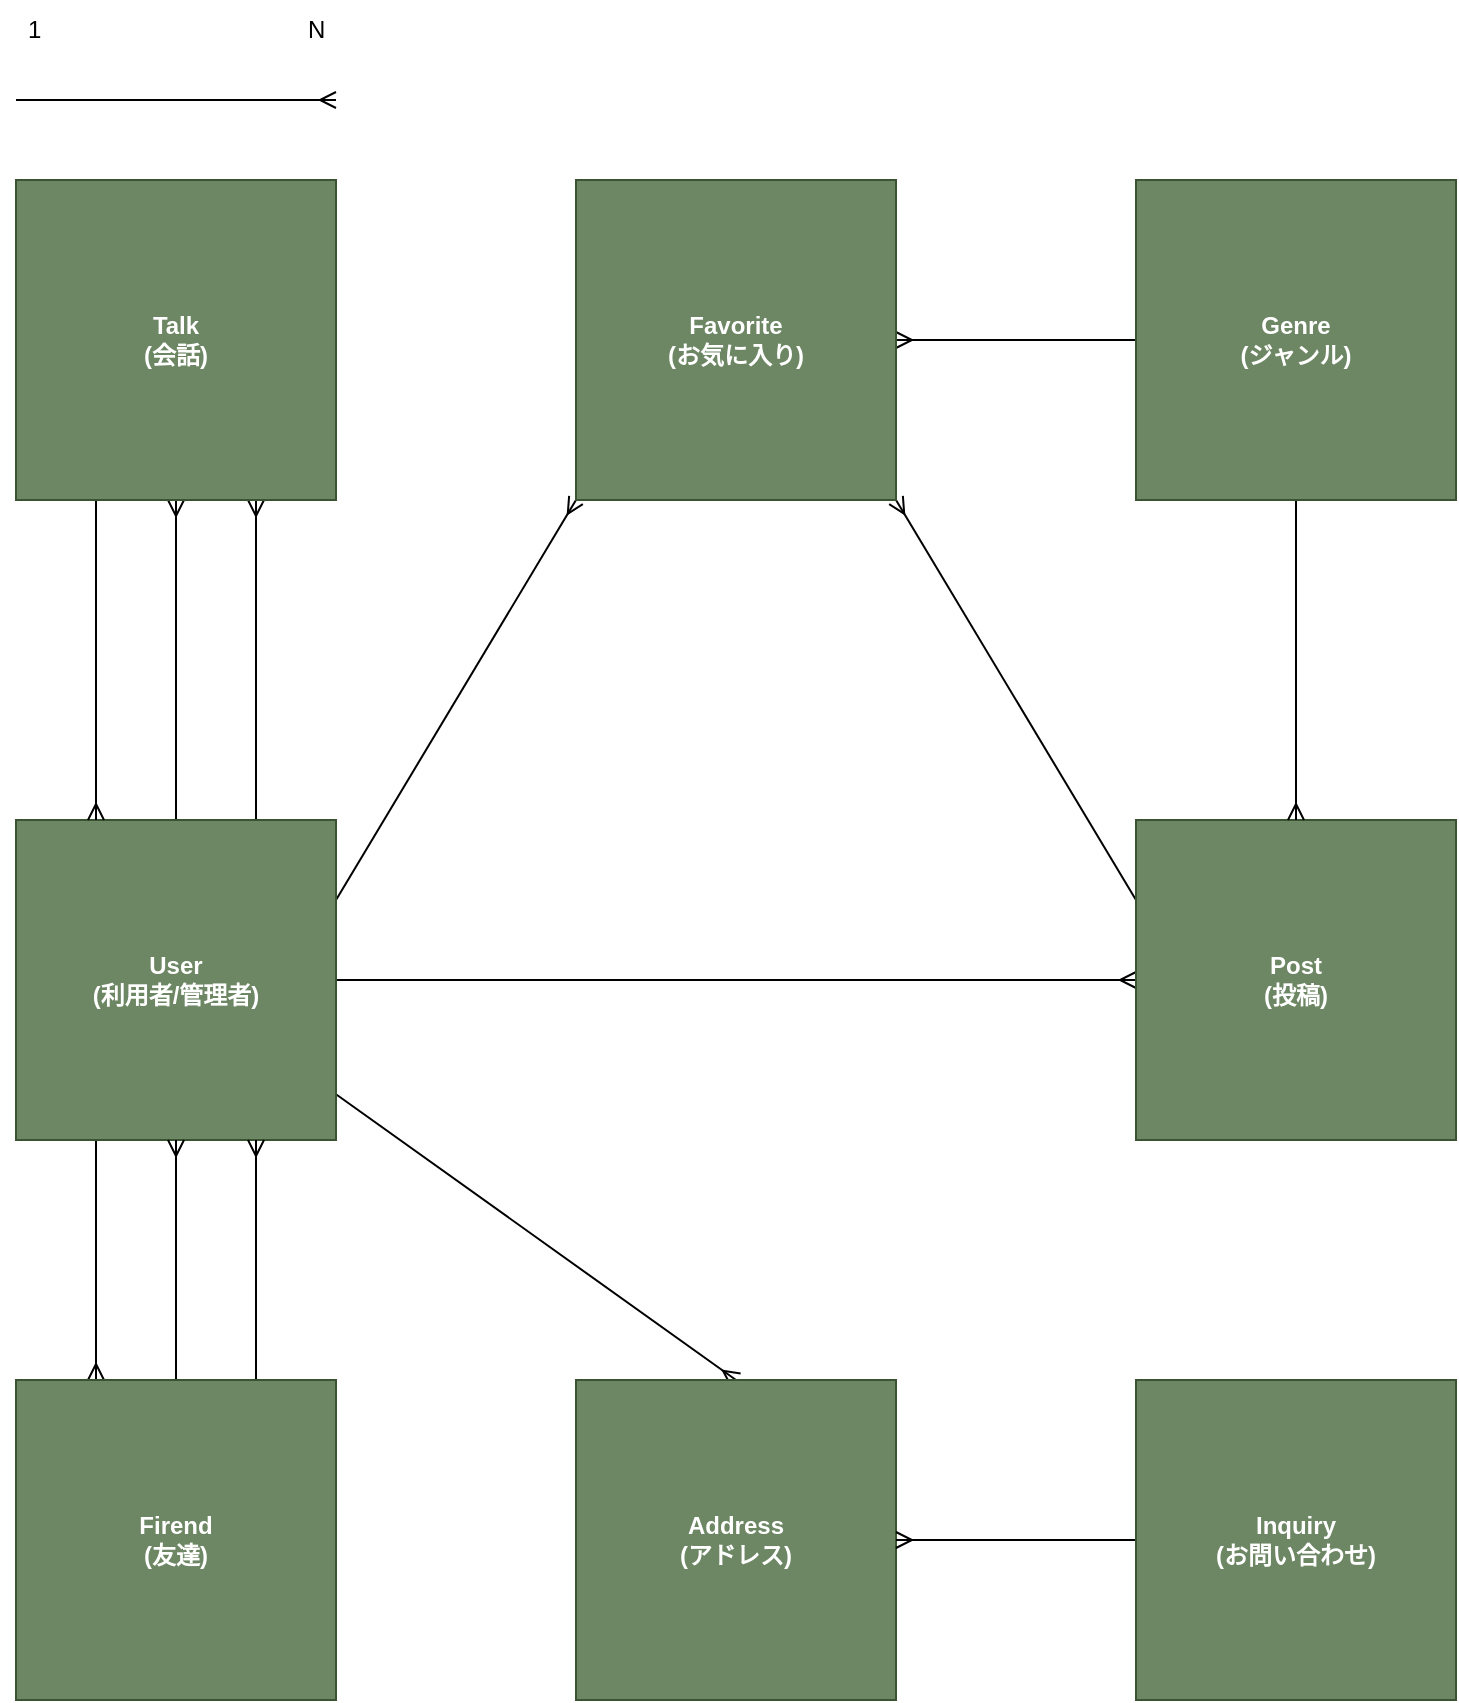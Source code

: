 <mxfile>
    <diagram id="HFd4Itmy1kN9IeVXILIJ" name="ER図">
        <mxGraphModel dx="1083" dy="1078" grid="1" gridSize="10" guides="1" tooltips="1" connect="1" arrows="1" fold="1" page="1" pageScale="1" pageWidth="827" pageHeight="1169" math="0" shadow="0">
            <root>
                <mxCell id="0"/>
                <mxCell id="1" parent="0"/>
                <mxCell id="24" style="edgeStyle=none;html=1;exitX=1;exitY=0.25;exitDx=0;exitDy=0;entryX=0;entryY=1;entryDx=0;entryDy=0;endArrow=ERmany;endFill=0;" edge="1" parent="1" source="2" target="19">
                    <mxGeometry relative="1" as="geometry"/>
                </mxCell>
                <mxCell id="25" style="edgeStyle=none;html=1;entryX=0;entryY=0.5;entryDx=0;entryDy=0;endArrow=ERmany;endFill=0;" edge="1" parent="1" source="2" target="17">
                    <mxGeometry relative="1" as="geometry"/>
                </mxCell>
                <mxCell id="369" style="edgeStyle=none;html=1;entryX=0.5;entryY=0;entryDx=0;entryDy=0;endArrow=ERmany;endFill=0;" edge="1" parent="1" source="2" target="366">
                    <mxGeometry relative="1" as="geometry"/>
                </mxCell>
                <mxCell id="373" style="edgeStyle=none;html=1;exitX=0.75;exitY=0;exitDx=0;exitDy=0;entryX=0.75;entryY=1;entryDx=0;entryDy=0;endArrow=ERmany;endFill=0;" edge="1" parent="1" source="2" target="372">
                    <mxGeometry relative="1" as="geometry"/>
                </mxCell>
                <mxCell id="377" style="edgeStyle=none;html=1;exitX=0.25;exitY=1;exitDx=0;exitDy=0;entryX=0.25;entryY=0;entryDx=0;entryDy=0;endArrow=ERmany;endFill=0;" edge="1" parent="1" source="2" target="375">
                    <mxGeometry relative="1" as="geometry"/>
                </mxCell>
                <mxCell id="378" style="edgeStyle=none;html=1;entryX=0.5;entryY=1;entryDx=0;entryDy=0;endArrow=ERmany;endFill=0;" edge="1" parent="1" source="2" target="372">
                    <mxGeometry relative="1" as="geometry"/>
                </mxCell>
                <mxCell id="2" value="User&lt;br&gt;(利用者/管理者)" style="whiteSpace=wrap;html=1;aspect=fixed;fillColor=#6d8764;fontColor=#ffffff;strokeColor=#3A5431;fontStyle=1" vertex="1" parent="1">
                    <mxGeometry x="80" y="480" width="160" height="160" as="geometry"/>
                </mxCell>
                <mxCell id="23" style="edgeStyle=none;html=1;exitX=0;exitY=0.25;exitDx=0;exitDy=0;entryX=1;entryY=1;entryDx=0;entryDy=0;endArrow=ERmany;endFill=0;" edge="1" parent="1" source="17" target="19">
                    <mxGeometry relative="1" as="geometry"/>
                </mxCell>
                <mxCell id="17" value="Post&lt;br&gt;(投稿)" style="whiteSpace=wrap;html=1;aspect=fixed;fillColor=#6d8764;fontColor=#ffffff;strokeColor=#3A5431;fontStyle=1" vertex="1" parent="1">
                    <mxGeometry x="640" y="480" width="160" height="160" as="geometry"/>
                </mxCell>
                <mxCell id="364" style="edgeStyle=none;html=1;exitX=0;exitY=0.5;exitDx=0;exitDy=0;entryX=1;entryY=0.5;entryDx=0;entryDy=0;endArrow=ERmany;endFill=0;" edge="1" parent="1" source="18" target="19">
                    <mxGeometry relative="1" as="geometry"/>
                </mxCell>
                <mxCell id="365" style="edgeStyle=none;html=1;exitX=0.5;exitY=1;exitDx=0;exitDy=0;entryX=0.5;entryY=0;entryDx=0;entryDy=0;endArrow=ERmany;endFill=0;" edge="1" parent="1" source="18" target="17">
                    <mxGeometry relative="1" as="geometry"/>
                </mxCell>
                <mxCell id="18" value="Genre&lt;br&gt;(ジャンル)" style="whiteSpace=wrap;html=1;aspect=fixed;fillColor=#6d8764;fontColor=#ffffff;strokeColor=#3A5431;fontStyle=1" vertex="1" parent="1">
                    <mxGeometry x="640" y="160" width="160" height="160" as="geometry"/>
                </mxCell>
                <mxCell id="19" value="Favorite&lt;br&gt;(お気に入り)" style="whiteSpace=wrap;html=1;aspect=fixed;fillColor=#6d8764;fontColor=#ffffff;strokeColor=#3A5431;fontStyle=1" vertex="1" parent="1">
                    <mxGeometry x="360" y="160" width="160" height="160" as="geometry"/>
                </mxCell>
                <mxCell id="366" value="Address&lt;br&gt;(アドレス)" style="whiteSpace=wrap;html=1;aspect=fixed;fillColor=#6d8764;fontColor=#ffffff;strokeColor=#3A5431;fontStyle=1" vertex="1" parent="1">
                    <mxGeometry x="360" y="760" width="160" height="160" as="geometry"/>
                </mxCell>
                <mxCell id="371" style="edgeStyle=none;html=1;entryX=1;entryY=0.5;entryDx=0;entryDy=0;endArrow=ERmany;endFill=0;" edge="1" parent="1" source="368" target="366">
                    <mxGeometry relative="1" as="geometry"/>
                </mxCell>
                <mxCell id="368" value="Inquiry&lt;br&gt;(お問い合わせ)" style="whiteSpace=wrap;html=1;aspect=fixed;fillColor=#6d8764;fontColor=#ffffff;strokeColor=#3A5431;fontStyle=1" vertex="1" parent="1">
                    <mxGeometry x="640" y="760" width="160" height="160" as="geometry"/>
                </mxCell>
                <mxCell id="374" style="edgeStyle=none;html=1;entryX=0.25;entryY=0;entryDx=0;entryDy=0;exitX=0.25;exitY=1;exitDx=0;exitDy=0;endArrow=ERmany;endFill=0;" edge="1" parent="1" source="372" target="2">
                    <mxGeometry relative="1" as="geometry"/>
                </mxCell>
                <mxCell id="372" value="Talk&lt;br&gt;(会話)" style="whiteSpace=wrap;html=1;aspect=fixed;fillColor=#6d8764;fontColor=#ffffff;strokeColor=#3A5431;fontStyle=1" vertex="1" parent="1">
                    <mxGeometry x="80" y="160" width="160" height="160" as="geometry"/>
                </mxCell>
                <mxCell id="376" style="edgeStyle=none;html=1;exitX=0.75;exitY=0;exitDx=0;exitDy=0;entryX=0.75;entryY=1;entryDx=0;entryDy=0;endArrow=ERmany;endFill=0;" edge="1" parent="1" source="375" target="2">
                    <mxGeometry relative="1" as="geometry"/>
                </mxCell>
                <mxCell id="379" style="edgeStyle=none;html=1;entryX=0.5;entryY=1;entryDx=0;entryDy=0;endArrow=ERmany;endFill=0;" edge="1" parent="1" source="375" target="2">
                    <mxGeometry relative="1" as="geometry"/>
                </mxCell>
                <mxCell id="375" value="Firend&lt;br&gt;(友達)" style="whiteSpace=wrap;html=1;aspect=fixed;fillColor=#6d8764;fontColor=#ffffff;strokeColor=#3A5431;fontStyle=1" vertex="1" parent="1">
                    <mxGeometry x="80" y="760" width="160" height="160" as="geometry"/>
                </mxCell>
                <mxCell id="eAubT2q1AMmnwAqJzhZZ-379" style="edgeStyle=none;html=1;endArrow=ERmany;endFill=0;" edge="1" parent="1">
                    <mxGeometry relative="1" as="geometry">
                        <mxPoint x="80" y="120" as="sourcePoint"/>
                        <mxPoint x="240" y="120" as="targetPoint"/>
                    </mxGeometry>
                </mxCell>
                <mxCell id="eAubT2q1AMmnwAqJzhZZ-380" value="1" style="text;strokeColor=none;fillColor=none;align=left;verticalAlign=middle;spacingLeft=4;spacingRight=4;overflow=hidden;points=[[0,0.5],[1,0.5]];portConstraint=eastwest;rotatable=0;whiteSpace=wrap;html=1;" vertex="1" parent="1">
                    <mxGeometry x="80" y="70" width="80" height="30" as="geometry"/>
                </mxCell>
                <mxCell id="eAubT2q1AMmnwAqJzhZZ-381" value="N" style="text;strokeColor=none;fillColor=none;align=left;verticalAlign=middle;spacingLeft=4;spacingRight=4;overflow=hidden;points=[[0,0.5],[1,0.5]];portConstraint=eastwest;rotatable=0;whiteSpace=wrap;html=1;" vertex="1" parent="1">
                    <mxGeometry x="220" y="70" width="80" height="30" as="geometry"/>
                </mxCell>
            </root>
        </mxGraphModel>
    </diagram>
    <diagram id="07eo0Md11P_xc9BIsjJP" name="機能一覧">
        <mxGraphModel dx="650" dy="1816" grid="1" gridSize="10" guides="1" tooltips="1" connect="1" arrows="1" fold="1" page="1" pageScale="1" pageWidth="827" pageHeight="1169" math="0" shadow="0">
            <root>
                <mxCell id="0"/>
                <mxCell id="1" parent="0"/>
                <mxCell id="833I8rlckAGbgs6nJylN-1" value="機能一覧" style="swimlane;fontStyle=1;childLayout=stackLayout;horizontal=1;startSize=30;horizontalStack=0;resizeParent=1;resizeParentMax=0;resizeLast=0;collapsible=1;marginBottom=0;whiteSpace=wrap;html=1;strokeColor=#3A5431;fillColor=#6d8764;swimlaneFillColor=default;fontColor=#ffffff;" vertex="1" parent="1">
                    <mxGeometry y="-1169" width="520" height="450" as="geometry"/>
                </mxCell>
                <mxCell id="833I8rlckAGbgs6nJylN-2" value="ユーザ認証" style="text;align=center;verticalAlign=middle;spacingLeft=4;spacingRight=4;overflow=hidden;points=[[0,0.5],[1,0.5]];portConstraint=eastwest;rotatable=0;whiteSpace=wrap;html=1;fillColor=#f5f5f5;fontColor=#333333;strokeColor=#666666;fontStyle=1" vertex="1" parent="833I8rlckAGbgs6nJylN-1">
                    <mxGeometry y="30" width="520" height="30" as="geometry"/>
                </mxCell>
                <mxCell id="833I8rlckAGbgs6nJylN-3" value="凍結" style="text;align=center;verticalAlign=middle;spacingLeft=4;spacingRight=4;overflow=hidden;points=[[0,0.5],[1,0.5]];portConstraint=eastwest;rotatable=0;whiteSpace=wrap;html=1;fillColor=#f5f5f5;fontColor=#333333;strokeColor=#666666;fontStyle=1" vertex="1" parent="833I8rlckAGbgs6nJylN-1">
                    <mxGeometry y="60" width="520" height="30" as="geometry"/>
                </mxCell>
                <mxCell id="KMx5LOu8B4C7lLEtKXT9-1" value="退会" style="text;align=center;verticalAlign=middle;spacingLeft=4;spacingRight=4;overflow=hidden;points=[[0,0.5],[1,0.5]];portConstraint=eastwest;rotatable=0;whiteSpace=wrap;html=1;fillColor=#f5f5f5;fontColor=#333333;strokeColor=#666666;fontStyle=1" vertex="1" parent="833I8rlckAGbgs6nJylN-1">
                    <mxGeometry y="90" width="520" height="30" as="geometry"/>
                </mxCell>
                <mxCell id="6e7D6ymVzmIYaQdqhh70-1" value="友達" style="text;align=center;verticalAlign=middle;spacingLeft=4;spacingRight=4;overflow=hidden;points=[[0,0.5],[1,0.5]];portConstraint=eastwest;rotatable=0;whiteSpace=wrap;html=1;fillColor=#f5f5f5;fontColor=#333333;strokeColor=#666666;fontStyle=1" vertex="1" parent="833I8rlckAGbgs6nJylN-1">
                    <mxGeometry y="120" width="520" height="30" as="geometry"/>
                </mxCell>
                <mxCell id="KMx5LOu8B4C7lLEtKXT9-2" value="会話" style="text;align=center;verticalAlign=middle;spacingLeft=4;spacingRight=4;overflow=hidden;points=[[0,0.5],[1,0.5]];portConstraint=eastwest;rotatable=0;whiteSpace=wrap;html=1;fillColor=#f5f5f5;fontColor=#333333;strokeColor=#666666;fontStyle=1" vertex="1" parent="833I8rlckAGbgs6nJylN-1">
                    <mxGeometry y="150" width="520" height="30" as="geometry"/>
                </mxCell>
                <mxCell id="833I8rlckAGbgs6nJylN-4" value="ブロック" style="text;align=center;verticalAlign=middle;spacingLeft=4;spacingRight=4;overflow=hidden;points=[[0,0.5],[1,0.5]];portConstraint=eastwest;rotatable=0;whiteSpace=wrap;html=1;fillColor=#f5f5f5;fontColor=#333333;strokeColor=#666666;fontStyle=1" vertex="1" parent="833I8rlckAGbgs6nJylN-1">
                    <mxGeometry y="180" width="520" height="30" as="geometry"/>
                </mxCell>
                <mxCell id="6e7D6ymVzmIYaQdqhh70-2" value="お問い合わせ" style="text;align=center;verticalAlign=middle;spacingLeft=4;spacingRight=4;overflow=hidden;points=[[0,0.5],[1,0.5]];portConstraint=eastwest;rotatable=0;whiteSpace=wrap;html=1;fillColor=#f5f5f5;fontColor=#333333;strokeColor=#666666;fontStyle=1" vertex="1" parent="833I8rlckAGbgs6nJylN-1">
                    <mxGeometry y="210" width="520" height="30" as="geometry"/>
                </mxCell>
                <mxCell id="hE5y_p_0ExukXqAjiYqw-1" value="ジャンル選択" style="text;align=center;verticalAlign=middle;spacingLeft=4;spacingRight=4;overflow=hidden;points=[[0,0.5],[1,0.5]];portConstraint=eastwest;rotatable=0;whiteSpace=wrap;html=1;fillColor=#f5f5f5;fontColor=#333333;strokeColor=#666666;fontStyle=1" vertex="1" parent="833I8rlckAGbgs6nJylN-1">
                    <mxGeometry y="240" width="520" height="30" as="geometry"/>
                </mxCell>
                <mxCell id="hE5y_p_0ExukXqAjiYqw-3" value="投稿" style="text;align=center;verticalAlign=middle;spacingLeft=4;spacingRight=4;overflow=hidden;points=[[0,0.5],[1,0.5]];portConstraint=eastwest;rotatable=0;whiteSpace=wrap;html=1;fillColor=#f5f5f5;fontColor=#333333;strokeColor=#666666;fontStyle=1" vertex="1" parent="833I8rlckAGbgs6nJylN-1">
                    <mxGeometry y="270" width="520" height="30" as="geometry"/>
                </mxCell>
                <mxCell id="hE5y_p_0ExukXqAjiYqw-2" value="投稿ワード検索" style="text;align=center;verticalAlign=middle;spacingLeft=4;spacingRight=4;overflow=hidden;points=[[0,0.5],[1,0.5]];portConstraint=eastwest;rotatable=0;whiteSpace=wrap;html=1;fillColor=#f5f5f5;fontColor=#333333;strokeColor=#666666;fontStyle=1" vertex="1" parent="833I8rlckAGbgs6nJylN-1">
                    <mxGeometry y="300" width="520" height="30" as="geometry"/>
                </mxCell>
                <mxCell id="hE5y_p_0ExukXqAjiYqw-8" value="削除" style="text;align=center;verticalAlign=middle;spacingLeft=4;spacingRight=4;overflow=hidden;points=[[0,0.5],[1,0.5]];portConstraint=eastwest;rotatable=0;whiteSpace=wrap;html=1;fillColor=#f5f5f5;fontColor=#333333;strokeColor=#666666;fontStyle=1" vertex="1" parent="833I8rlckAGbgs6nJylN-1">
                    <mxGeometry y="330" width="520" height="30" as="geometry"/>
                </mxCell>
                <mxCell id="hE5y_p_0ExukXqAjiYqw-6" value="投稿ワード検索" style="text;align=center;verticalAlign=middle;spacingLeft=4;spacingRight=4;overflow=hidden;points=[[0,0.5],[1,0.5]];portConstraint=eastwest;rotatable=0;whiteSpace=wrap;html=1;fillColor=#f5f5f5;fontColor=#333333;strokeColor=#666666;fontStyle=1" vertex="1" parent="833I8rlckAGbgs6nJylN-1">
                    <mxGeometry y="360" width="520" height="30" as="geometry"/>
                </mxCell>
                <mxCell id="hE5y_p_0ExukXqAjiYqw-5" value="コメント" style="text;align=center;verticalAlign=middle;spacingLeft=4;spacingRight=4;overflow=hidden;points=[[0,0.5],[1,0.5]];portConstraint=eastwest;rotatable=0;whiteSpace=wrap;html=1;fillColor=#f5f5f5;fontColor=#333333;strokeColor=#666666;fontStyle=1" vertex="1" parent="833I8rlckAGbgs6nJylN-1">
                    <mxGeometry y="390" width="520" height="30" as="geometry"/>
                </mxCell>
                <mxCell id="hE5y_p_0ExukXqAjiYqw-7" value="お気に入り" style="text;align=center;verticalAlign=middle;spacingLeft=4;spacingRight=4;overflow=hidden;points=[[0,0.5],[1,0.5]];portConstraint=eastwest;rotatable=0;whiteSpace=wrap;html=1;fillColor=#f5f5f5;fontColor=#333333;strokeColor=#666666;fontStyle=1" vertex="1" parent="833I8rlckAGbgs6nJylN-1">
                    <mxGeometry y="420" width="520" height="30" as="geometry"/>
                </mxCell>
            </root>
        </mxGraphModel>
    </diagram>
    <diagram id="UhtdOwlp-Pj5MGHjr7Ms" name="テーブル定義">
        <mxGraphModel dx="650" dy="647" grid="1" gridSize="10" guides="1" tooltips="1" connect="1" arrows="1" fold="1" page="1" pageScale="1" pageWidth="827" pageHeight="1169" math="0" shadow="0">
            <root>
                <mxCell id="0"/>
                <mxCell id="1" parent="0"/>
            </root>
        </mxGraphModel>
    </diagram>
</mxfile>
